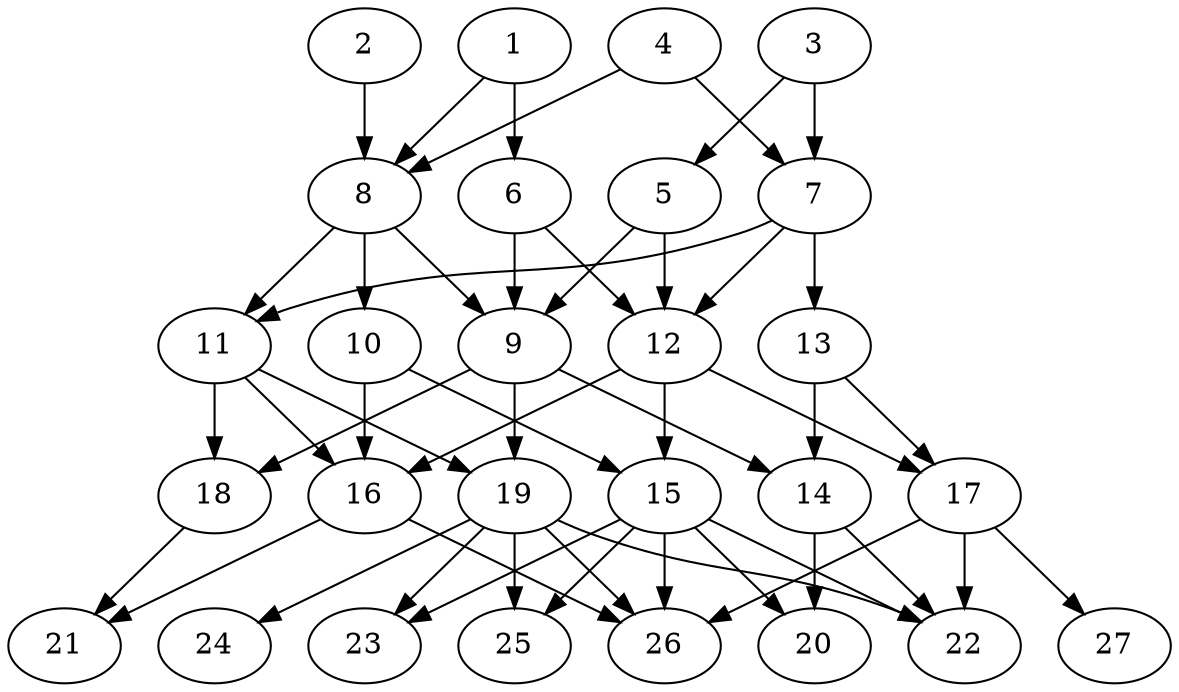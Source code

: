 // DAG (tier=2-normal, mode=compute, n=27, ccr=0.383, fat=0.607, density=0.583, regular=0.570, jump=0.176, mindata=524288, maxdata=8388608)
// DAG automatically generated by daggen at Sun Aug 24 16:33:33 2025
// /home/ermia/Project/Environments/daggen/bin/daggen --dot --ccr 0.383 --fat 0.607 --regular 0.570 --density 0.583 --jump 0.176 --mindata 524288 --maxdata 8388608 -n 27 
digraph G {
  1 [size="18461368176433168384", alpha="0.04", expect_size="9230684088216584192"]
  1 -> 6 [size ="55881223897088"]
  1 -> 8 [size ="55881223897088"]
  2 [size="590154744866188928", alpha="0.15", expect_size="295077372433094464"]
  2 -> 8 [size ="460229644910592"]
  3 [size="440952966169166348288", alpha="0.09", expect_size="220476483084583174144"]
  3 -> 5 [size ="463466305421312"]
  3 -> 7 [size ="463466305421312"]
  4 [size="2921165244086616064", alpha="0.10", expect_size="1460582622043308032"]
  4 -> 7 [size ="16347853488128"]
  4 -> 8 [size ="16347853488128"]
  5 [size="35390114886356540", alpha="0.00", expect_size="17695057443178270"]
  5 -> 9 [size ="17905659936768"]
  5 -> 12 [size ="17905659936768"]
  6 [size="14170876530641730", alpha="0.11", expect_size="7085438265320865"]
  6 -> 9 [size ="233595293663232"]
  6 -> 12 [size ="233595293663232"]
  7 [size="33242127748038656000", alpha="0.08", expect_size="16621063874019328000"]
  7 -> 11 [size ="82708319436800"]
  7 -> 12 [size ="82708319436800"]
  7 -> 13 [size ="82708319436800"]
  8 [size="4414619022449471", alpha="0.07", expect_size="2207309511224735"]
  8 -> 9 [size ="9532445032448"]
  8 -> 10 [size ="9532445032448"]
  8 -> 11 [size ="9532445032448"]
  9 [size="15689431112412904", alpha="0.11", expect_size="7844715556206452"]
  9 -> 14 [size ="262221854670848"]
  9 -> 18 [size ="262221854670848"]
  9 -> 19 [size ="262221854670848"]
  10 [size="20900501642018816000", alpha="0.04", expect_size="10450250821009408000"]
  10 -> 15 [size ="60700806348800"]
  10 -> 16 [size ="60700806348800"]
  11 [size="339110475369283584000", alpha="0.19", expect_size="169555237684641792000"]
  11 -> 16 [size ="389030923468800"]
  11 -> 18 [size ="389030923468800"]
  11 -> 19 [size ="389030923468800"]
  12 [size="476137397668372160", alpha="0.16", expect_size="238068698834186080"]
  12 -> 15 [size ="262597194547200"]
  12 -> 16 [size ="262597194547200"]
  12 -> 17 [size ="262597194547200"]
  13 [size="928187905437505", alpha="0.18", expect_size="464093952718752"]
  13 -> 14 [size ="64970515546112"]
  13 -> 17 [size ="64970515546112"]
  14 [size="825251440208379904", alpha="0.08", expect_size="412625720104189952"]
  14 -> 20 [size ="7038511874048"]
  14 -> 22 [size ="7038511874048"]
  15 [size="252541323373997888", alpha="0.17", expect_size="126270661686998944"]
  15 -> 20 [size ="339742784749568"]
  15 -> 22 [size ="339742784749568"]
  15 -> 23 [size ="339742784749568"]
  15 -> 25 [size ="339742784749568"]
  15 -> 26 [size ="339742784749568"]
  16 [size="101926055401289200", alpha="0.18", expect_size="50963027700644600"]
  16 -> 21 [size ="38848516063232"]
  16 -> 26 [size ="38848516063232"]
  17 [size="21747535825029500", alpha="0.04", expect_size="10873767912514750"]
  17 -> 22 [size ="457004325797888"]
  17 -> 26 [size ="457004325797888"]
  17 -> 27 [size ="457004325797888"]
  18 [size="5218403804036339", alpha="0.17", expect_size="2609201902018169"]
  18 -> 21 [size ="2715904114688"]
  19 [size="3127330922701974", alpha="0.09", expect_size="1563665461350987"]
  19 -> 22 [size ="355291640102912"]
  19 -> 23 [size ="355291640102912"]
  19 -> 24 [size ="355291640102912"]
  19 -> 25 [size ="355291640102912"]
  19 -> 26 [size ="355291640102912"]
  20 [size="139355351823813705728", alpha="0.18", expect_size="69677675911906852864"]
  21 [size="770432095846872", alpha="0.08", expect_size="385216047923436"]
  22 [size="515448352788185088", alpha="0.16", expect_size="257724176394092544"]
  23 [size="5001827968734808", alpha="0.13", expect_size="2500913984367404"]
  24 [size="9126101557534420", alpha="0.08", expect_size="4563050778767210"]
  25 [size="10371096073389364", alpha="0.10", expect_size="5185548036694682"]
  26 [size="18794043971449832", alpha="0.10", expect_size="9397021985724916"]
  27 [size="545027789155196731392", alpha="0.11", expect_size="272513894577598365696"]
}